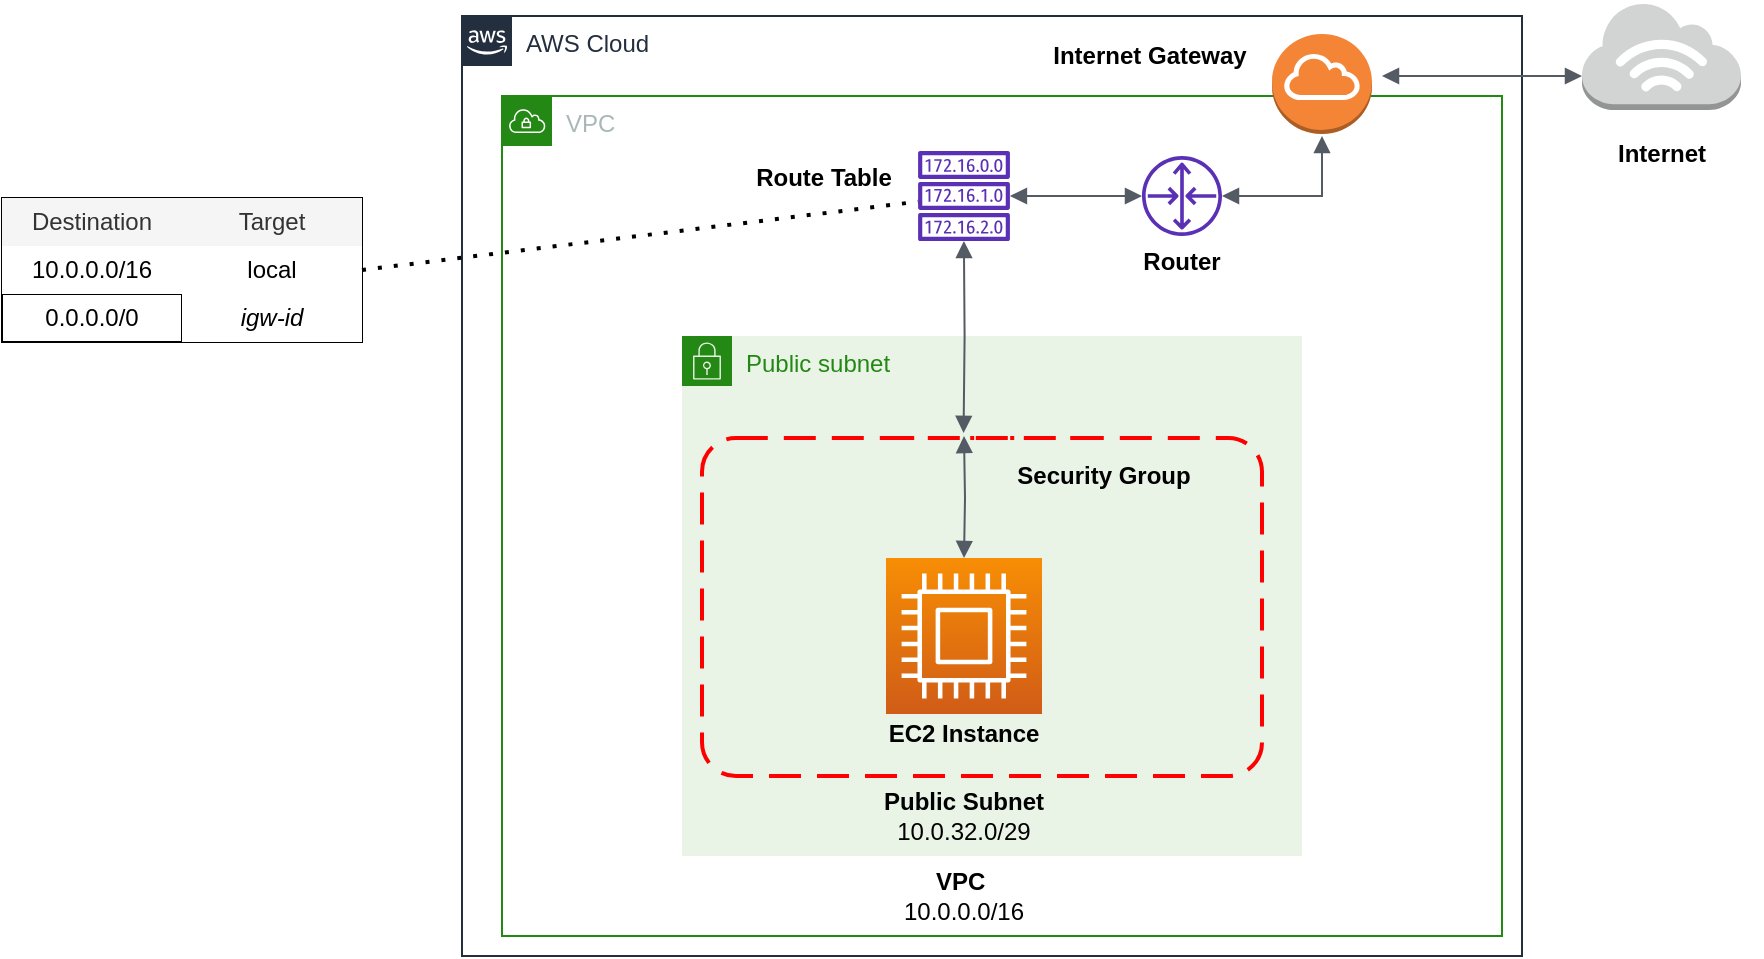<mxfile version="13.9.9" type="device"><diagram id="eyYuqV44L5UuaMHXunNJ" name="Page-1"><mxGraphModel dx="1221" dy="714" grid="1" gridSize="10" guides="1" tooltips="1" connect="1" arrows="1" fold="1" page="1" pageScale="1" pageWidth="1169" pageHeight="827" math="0" shadow="0"><root><mxCell id="0"/><mxCell id="1" parent="0"/><mxCell id="CPxUQmeDLX-dG7HVyZkI-1" value="AWS Cloud" style="points=[[0,0],[0.25,0],[0.5,0],[0.75,0],[1,0],[1,0.25],[1,0.5],[1,0.75],[1,1],[0.75,1],[0.5,1],[0.25,1],[0,1],[0,0.75],[0,0.5],[0,0.25]];outlineConnect=0;gradientColor=none;html=1;whiteSpace=wrap;fontSize=12;fontStyle=0;shape=mxgraph.aws4.group;grIcon=mxgraph.aws4.group_aws_cloud_alt;strokeColor=#232F3E;fillColor=none;verticalAlign=top;align=left;spacingLeft=30;fontColor=#232F3E;dashed=0;" vertex="1" parent="1"><mxGeometry x="270" y="97" width="530" height="470" as="geometry"/></mxCell><mxCell id="CPxUQmeDLX-dG7HVyZkI-2" value="VPC" style="points=[[0,0],[0.25,0],[0.5,0],[0.75,0],[1,0],[1,0.25],[1,0.5],[1,0.75],[1,1],[0.75,1],[0.5,1],[0.25,1],[0,1],[0,0.75],[0,0.5],[0,0.25]];outlineConnect=0;gradientColor=none;html=1;whiteSpace=wrap;fontSize=12;fontStyle=0;shape=mxgraph.aws4.group;grIcon=mxgraph.aws4.group_vpc;strokeColor=#248814;fillColor=none;verticalAlign=top;align=left;spacingLeft=30;fontColor=#AAB7B8;dashed=0;" vertex="1" parent="1"><mxGeometry x="290" y="137" width="500" height="420" as="geometry"/></mxCell><mxCell id="CPxUQmeDLX-dG7HVyZkI-5" value="Public subnet" style="points=[[0,0],[0.25,0],[0.5,0],[0.75,0],[1,0],[1,0.25],[1,0.5],[1,0.75],[1,1],[0.75,1],[0.5,1],[0.25,1],[0,1],[0,0.75],[0,0.5],[0,0.25]];outlineConnect=0;gradientColor=none;html=1;whiteSpace=wrap;fontSize=12;fontStyle=0;shape=mxgraph.aws4.group;grIcon=mxgraph.aws4.group_security_group;grStroke=0;strokeColor=#248814;fillColor=#E9F3E6;verticalAlign=top;align=left;spacingLeft=30;fontColor=#248814;dashed=0;" vertex="1" parent="1"><mxGeometry x="380" y="257" width="310" height="260" as="geometry"/></mxCell><mxCell id="CPxUQmeDLX-dG7HVyZkI-25" value="" style="rounded=1;arcSize=10;dashed=1;strokeColor=#ff0000;fillColor=none;gradientColor=none;dashPattern=8 4;strokeWidth=2;" vertex="1" parent="1"><mxGeometry x="390" y="308" width="280" height="169" as="geometry"/></mxCell><mxCell id="CPxUQmeDLX-dG7HVyZkI-3" value="&lt;b&gt;VPC&lt;/b&gt;&amp;nbsp;&lt;br&gt;10.0.0.0/16" style="text;html=1;strokeColor=none;fillColor=none;align=center;verticalAlign=middle;whiteSpace=wrap;rounded=0;" vertex="1" parent="1"><mxGeometry x="501" y="527" width="40" height="20" as="geometry"/></mxCell><mxCell id="CPxUQmeDLX-dG7HVyZkI-6" value="&lt;b&gt;Public Subnet&lt;/b&gt;&lt;br&gt;10.0.32.0/29" style="text;html=1;strokeColor=none;fillColor=none;align=center;verticalAlign=middle;whiteSpace=wrap;rounded=0;" vertex="1" parent="1"><mxGeometry x="471" y="487" width="100" height="20" as="geometry"/></mxCell><mxCell id="CPxUQmeDLX-dG7HVyZkI-7" value="" style="outlineConnect=0;fontColor=#232F3E;gradientColor=#F78E04;gradientDirection=north;fillColor=#D05C17;strokeColor=#ffffff;dashed=0;verticalLabelPosition=bottom;verticalAlign=top;align=center;html=1;fontSize=12;fontStyle=0;aspect=fixed;shape=mxgraph.aws4.resourceIcon;resIcon=mxgraph.aws4.compute;" vertex="1" parent="1"><mxGeometry x="482" y="368" width="78" height="78" as="geometry"/></mxCell><mxCell id="CPxUQmeDLX-dG7HVyZkI-8" value="&lt;b&gt;EC2 Instance&lt;/b&gt;" style="text;html=1;strokeColor=none;fillColor=none;align=center;verticalAlign=middle;whiteSpace=wrap;rounded=0;" vertex="1" parent="1"><mxGeometry x="471" y="446" width="100" height="20" as="geometry"/></mxCell><mxCell id="CPxUQmeDLX-dG7HVyZkI-9" value="" style="outlineConnect=0;dashed=0;verticalLabelPosition=bottom;verticalAlign=top;align=center;html=1;shape=mxgraph.aws3.internet_gateway;fillColor=#F58536;gradientColor=none;" vertex="1" parent="1"><mxGeometry x="675" y="106" width="50" height="50" as="geometry"/></mxCell><mxCell id="CPxUQmeDLX-dG7HVyZkI-10" value="&lt;b&gt;Internet Gateway&lt;/b&gt;" style="text;html=1;strokeColor=none;fillColor=none;align=center;verticalAlign=middle;whiteSpace=wrap;rounded=0;" vertex="1" parent="1"><mxGeometry x="564" y="107" width="100" height="20" as="geometry"/></mxCell><mxCell id="CPxUQmeDLX-dG7HVyZkI-15" value="" style="outlineConnect=0;fontColor=#232F3E;gradientColor=none;fillColor=#5A30B5;strokeColor=none;dashed=0;verticalLabelPosition=bottom;verticalAlign=top;align=center;html=1;fontSize=12;fontStyle=0;aspect=fixed;pointerEvents=1;shape=mxgraph.aws4.router;" vertex="1" parent="1"><mxGeometry x="610" y="167" width="40" height="40" as="geometry"/></mxCell><mxCell id="CPxUQmeDLX-dG7HVyZkI-16" value="" style="outlineConnect=0;fontColor=#232F3E;gradientColor=none;fillColor=#5A30B5;strokeColor=none;dashed=0;verticalLabelPosition=bottom;verticalAlign=top;align=center;html=1;fontSize=12;fontStyle=0;aspect=fixed;pointerEvents=1;shape=mxgraph.aws4.route_table;" vertex="1" parent="1"><mxGeometry x="497.91" y="164.5" width="46.19" height="45" as="geometry"/></mxCell><mxCell id="CPxUQmeDLX-dG7HVyZkI-20" value="" style="edgeStyle=orthogonalEdgeStyle;html=1;endArrow=block;elbow=vertical;startArrow=block;startFill=1;endFill=1;strokeColor=#545B64;rounded=0;" edge="1" parent="1" source="CPxUQmeDLX-dG7HVyZkI-15" target="CPxUQmeDLX-dG7HVyZkI-16"><mxGeometry width="100" relative="1" as="geometry"><mxPoint x="730" y="207" as="sourcePoint"/><mxPoint x="830" y="207" as="targetPoint"/></mxGeometry></mxCell><mxCell id="CPxUQmeDLX-dG7HVyZkI-21" value="" style="edgeStyle=orthogonalEdgeStyle;html=1;endArrow=block;elbow=vertical;startArrow=block;startFill=1;endFill=1;strokeColor=#545B64;rounded=0;" edge="1" parent="1" target="CPxUQmeDLX-dG7HVyZkI-15"><mxGeometry width="100" relative="1" as="geometry"><mxPoint x="700" y="157" as="sourcePoint"/><mxPoint x="800" y="157" as="targetPoint"/><Array as="points"><mxPoint x="700" y="187"/></Array></mxGeometry></mxCell><mxCell id="CPxUQmeDLX-dG7HVyZkI-22" value="" style="edgeStyle=orthogonalEdgeStyle;html=1;endArrow=block;elbow=vertical;startArrow=block;startFill=1;endFill=1;strokeColor=#545B64;rounded=0;exitX=0.451;exitY=-0.051;exitDx=0;exitDy=0;exitPerimeter=0;" edge="1" parent="1" target="CPxUQmeDLX-dG7HVyZkI-16"><mxGeometry width="100" relative="1" as="geometry"><mxPoint x="520.79" y="305.47" as="sourcePoint"/><mxPoint x="630" y="317" as="targetPoint"/><Array as="points"/></mxGeometry></mxCell><mxCell id="CPxUQmeDLX-dG7HVyZkI-26" value="" style="edgeStyle=orthogonalEdgeStyle;html=1;endArrow=block;elbow=vertical;startArrow=block;startFill=1;endFill=1;strokeColor=#545B64;rounded=0;" edge="1" parent="1" target="CPxUQmeDLX-dG7HVyZkI-7"><mxGeometry width="100" relative="1" as="geometry"><mxPoint x="521" y="307" as="sourcePoint"/><mxPoint x="580" y="317" as="targetPoint"/></mxGeometry></mxCell><mxCell id="CPxUQmeDLX-dG7HVyZkI-29" value="" style="endArrow=none;html=1;dashed=1;strokeColor=#FF0000;strokeWidth=2;dashPattern=1 4;" edge="1" parent="1"><mxGeometry width="50" height="50" relative="1" as="geometry"><mxPoint x="484.1" y="308" as="sourcePoint"/><mxPoint x="590" y="308" as="targetPoint"/></mxGeometry></mxCell><mxCell id="CPxUQmeDLX-dG7HVyZkI-30" value="&lt;b&gt;Security Group&lt;/b&gt;" style="text;html=1;strokeColor=none;fillColor=none;align=center;verticalAlign=middle;whiteSpace=wrap;rounded=0;" vertex="1" parent="1"><mxGeometry x="541" y="317" width="100" height="20" as="geometry"/></mxCell><mxCell id="CPxUQmeDLX-dG7HVyZkI-31" value="&lt;b&gt;Route Table&lt;/b&gt;" style="text;html=1;strokeColor=none;fillColor=none;align=center;verticalAlign=middle;whiteSpace=wrap;rounded=0;" vertex="1" parent="1"><mxGeometry x="401.0" y="168" width="100" height="20" as="geometry"/></mxCell><mxCell id="CPxUQmeDLX-dG7HVyZkI-32" value="&lt;b&gt;Router&lt;/b&gt;" style="text;html=1;strokeColor=none;fillColor=none;align=center;verticalAlign=middle;whiteSpace=wrap;rounded=0;" vertex="1" parent="1"><mxGeometry x="580" y="209.5" width="100" height="20" as="geometry"/></mxCell><mxCell id="CPxUQmeDLX-dG7HVyZkI-33" value="" style="outlineConnect=0;dashed=0;verticalLabelPosition=bottom;verticalAlign=top;align=center;html=1;shape=mxgraph.aws3.internet_3;fillColor=#D2D3D3;gradientColor=none;" vertex="1" parent="1"><mxGeometry x="830" y="90" width="79.5" height="54" as="geometry"/></mxCell><mxCell id="CPxUQmeDLX-dG7HVyZkI-34" value="" style="edgeStyle=orthogonalEdgeStyle;html=1;endArrow=block;elbow=vertical;startArrow=block;startFill=1;endFill=1;strokeColor=#545B64;rounded=0;" edge="1" parent="1"><mxGeometry width="100" relative="1" as="geometry"><mxPoint x="730" y="127" as="sourcePoint"/><mxPoint x="830" y="127" as="targetPoint"/></mxGeometry></mxCell><mxCell id="CPxUQmeDLX-dG7HVyZkI-35" value="&lt;b&gt;Internet&lt;/b&gt;" style="text;html=1;strokeColor=none;fillColor=none;align=center;verticalAlign=middle;whiteSpace=wrap;rounded=0;" vertex="1" parent="1"><mxGeometry x="819.75" y="156" width="100" height="20" as="geometry"/></mxCell><mxCell id="CPxUQmeDLX-dG7HVyZkI-49" value="" style="shape=table;html=1;whiteSpace=wrap;startSize=0;container=1;collapsible=0;childLayout=tableLayout;" vertex="1" parent="1"><mxGeometry x="40" y="188" width="180" height="72" as="geometry"/></mxCell><mxCell id="CPxUQmeDLX-dG7HVyZkI-50" value="" style="shape=partialRectangle;html=1;whiteSpace=wrap;collapsible=0;dropTarget=0;pointerEvents=0;fillColor=none;top=0;left=0;bottom=0;right=0;points=[[0,0.5],[1,0.5]];portConstraint=eastwest;" vertex="1" parent="CPxUQmeDLX-dG7HVyZkI-49"><mxGeometry width="180" height="24" as="geometry"/></mxCell><mxCell id="CPxUQmeDLX-dG7HVyZkI-52" value="Destination" style="shape=partialRectangle;html=1;whiteSpace=wrap;connectable=0;fillColor=#f5f5f5;top=0;left=0;bottom=0;right=0;overflow=hidden;strokeColor=#666666;fontColor=#333333;" vertex="1" parent="CPxUQmeDLX-dG7HVyZkI-50"><mxGeometry width="90" height="24" as="geometry"/></mxCell><mxCell id="CPxUQmeDLX-dG7HVyZkI-53" value="Target" style="shape=partialRectangle;html=1;whiteSpace=wrap;connectable=0;fillColor=#f5f5f5;top=0;left=0;bottom=0;right=0;overflow=hidden;strokeColor=#666666;fontColor=#333333;" vertex="1" parent="CPxUQmeDLX-dG7HVyZkI-50"><mxGeometry x="90" width="90" height="24" as="geometry"/></mxCell><mxCell id="CPxUQmeDLX-dG7HVyZkI-54" value="" style="shape=partialRectangle;html=1;whiteSpace=wrap;collapsible=0;dropTarget=0;pointerEvents=0;fillColor=none;top=0;left=0;bottom=0;right=0;points=[[0,0.5],[1,0.5]];portConstraint=eastwest;" vertex="1" parent="CPxUQmeDLX-dG7HVyZkI-49"><mxGeometry y="24" width="180" height="24" as="geometry"/></mxCell><mxCell id="CPxUQmeDLX-dG7HVyZkI-56" value="10.0.0.0/16" style="shape=partialRectangle;html=1;whiteSpace=wrap;connectable=0;top=0;left=0;bottom=0;right=0;overflow=hidden;" vertex="1" parent="CPxUQmeDLX-dG7HVyZkI-54"><mxGeometry width="90" height="24" as="geometry"/></mxCell><mxCell id="CPxUQmeDLX-dG7HVyZkI-57" value="local" style="shape=partialRectangle;html=1;whiteSpace=wrap;connectable=0;top=0;left=0;bottom=0;right=0;overflow=hidden;" vertex="1" parent="CPxUQmeDLX-dG7HVyZkI-54"><mxGeometry x="90" width="90" height="24" as="geometry"/></mxCell><mxCell id="CPxUQmeDLX-dG7HVyZkI-58" value="" style="shape=partialRectangle;html=1;whiteSpace=wrap;collapsible=0;dropTarget=0;pointerEvents=0;fillColor=none;top=0;left=0;bottom=0;right=0;points=[[0,0.5],[1,0.5]];portConstraint=eastwest;" vertex="1" parent="CPxUQmeDLX-dG7HVyZkI-49"><mxGeometry y="48" width="180" height="24" as="geometry"/></mxCell><mxCell id="CPxUQmeDLX-dG7HVyZkI-60" value="0.0.0.0/0" style="shape=partialRectangle;html=1;whiteSpace=wrap;connectable=0;fillColor=none;top=0;left=0;bottom=0;right=0;overflow=hidden;" vertex="1" parent="CPxUQmeDLX-dG7HVyZkI-58"><mxGeometry width="90" height="24" as="geometry"/></mxCell><mxCell id="CPxUQmeDLX-dG7HVyZkI-61" value="&lt;i&gt;igw-id&lt;/i&gt;" style="shape=partialRectangle;html=1;whiteSpace=wrap;connectable=0;top=0;left=0;bottom=0;right=0;overflow=hidden;" vertex="1" parent="CPxUQmeDLX-dG7HVyZkI-58"><mxGeometry x="90" width="90" height="24" as="geometry"/></mxCell><mxCell id="CPxUQmeDLX-dG7HVyZkI-66" value="" style="endArrow=none;dashed=1;html=1;dashPattern=1 3;strokeWidth=2;exitX=1;exitY=0.5;exitDx=0;exitDy=0;" edge="1" parent="1" source="CPxUQmeDLX-dG7HVyZkI-54" target="CPxUQmeDLX-dG7HVyZkI-16"><mxGeometry width="50" height="50" relative="1" as="geometry"><mxPoint x="330" y="280" as="sourcePoint"/><mxPoint x="380" y="230" as="targetPoint"/></mxGeometry></mxCell></root></mxGraphModel></diagram></mxfile>